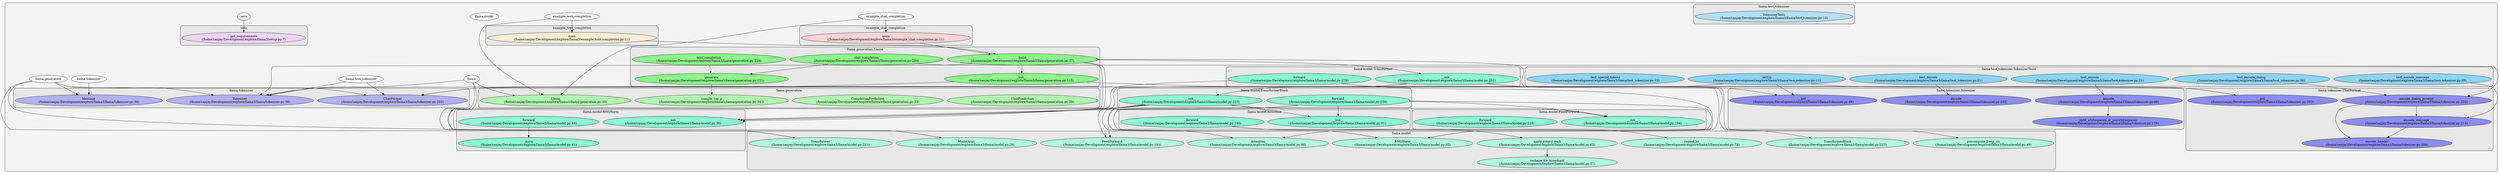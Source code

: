 digraph G {
    graph [rankdir=TB, clusterrank="local"];
    subgraph cluster_G {

        graph [style="filled,rounded", fillcolor="#80808018", label=""];
        example_chat_completion [label="example_chat_completion", style="filled", fillcolor="#ffffffb2", fontcolor="#000000", group="0"];
        example_text_completion [label="example_text_completion", style="filled", fillcolor="#ffffffb2", fontcolor="#000000", group="1"];
        llama [label="llama", style="filled", fillcolor="#ffffffb2", fontcolor="#000000", group="2"];
        llama__generation [label="llama.generation", style="filled", fillcolor="#ffffffb2", fontcolor="#000000", group="3"];
        llama__model [label="llama.model", style="filled", fillcolor="#ffffffb2", fontcolor="#000000", group="4"];
        llama__test_tokenizer [label="llama.test_tokenizer", style="filled", fillcolor="#ffffffb2", fontcolor="#000000", group="5"];
        llama__tokenizer [label="llama.tokenizer", style="filled", fillcolor="#ffffffb2", fontcolor="#000000", group="6"];
        setu [label="setu", style="filled", fillcolor="#ffffffb2", fontcolor="#000000", group="7"];
        subgraph cluster_example_chat_completion {

            graph [style="filled,rounded", fillcolor="#80808018", label="example_chat_completion"];
            example_chat_completion__main [label="main\n(/home/sanjay/Development/explore/llama3/example_chat_completion.py:11)", style="filled", fillcolor="#feccccb2", fontcolor="#000000", group="0"];
        }
        subgraph cluster_example_text_completion {

            graph [style="filled,rounded", fillcolor="#80808018", label="example_text_completion"];
            example_text_completion__main [label="main\n(/home/sanjay/Development/explore/llama3/example_text_completion.py:11)", style="filled", fillcolor="#feeeccb2", fontcolor="#000000", group="1"];
        }
        subgraph cluster_llama__generation {

            graph [style="filled,rounded", fillcolor="#80808018", label="llama.generation"];
            llama__generation__ChatPrediction [label="ChatPrediction\n(/home/sanjay/Development/explore/llama3/llama/generation.py:29)", style="filled", fillcolor="#99ff99b2", fontcolor="#000000", group="3"];
            llama__generation__CompletionPrediction [label="CompletionPrediction\n(/home/sanjay/Development/explore/llama3/llama/generation.py:23)", style="filled", fillcolor="#99ff99b2", fontcolor="#000000", group="3"];
            llama__generation__Llama [label="Llama\n(/home/sanjay/Development/explore/llama3/llama/generation.py:35)", style="filled", fillcolor="#99ff99b2", fontcolor="#000000", group="3"];
            llama__generation__Llama [label="Llama\n(/home/sanjay/Development/explore/llama3/llama/generation.py:35)", style="filled", fillcolor="#99ff99b2", fontcolor="#000000", group="3"];
            llama__generation__sample_top_p [label="sample_top_p\n(/home/sanjay/Development/explore/llama3/llama/generation.py:343)", style="filled", fillcolor="#99ff99b2", fontcolor="#000000", group="3"];
        }
        subgraph cluster_llama__generation__Llama {

            graph [style="filled,rounded", fillcolor="#80808018", label="llama.generation.Llama"];
            llama__generation__Llama____init__ [label="__init__\n(/home/sanjay/Development/explore/llama3/llama/generation.py:115)", style="filled", fillcolor="#65ff65b2", fontcolor="#000000", group="3"];
            llama__generation__Llama__build [label="build\n(/home/sanjay/Development/explore/llama3/llama/generation.py:37)", style="filled", fillcolor="#65ff65b2", fontcolor="#000000", group="3"];
            llama__generation__Llama__build [label="build\n(/home/sanjay/Development/explore/llama3/llama/generation.py:37)", style="filled", fillcolor="#65ff65b2", fontcolor="#000000", group="3"];
            llama__generation__Llama__chat_completion [label="chat_completion\n(/home/sanjay/Development/explore/llama3/llama/generation.py:280)", style="filled", fillcolor="#65ff65b2", fontcolor="#000000", group="3"];
            llama__generation__Llama__generate [label="generate\n(/home/sanjay/Development/explore/llama3/llama/generation.py:121)", style="filled", fillcolor="#65ff65b2", fontcolor="#000000", group="3"];
            llama__generation__Llama__text_completion [label="text_completion\n(/home/sanjay/Development/explore/llama3/llama/generation.py:229)", style="filled", fillcolor="#65ff65b2", fontcolor="#000000", group="3"];
        }
        subgraph cluster_llama__model {

            graph [style="filled,rounded", fillcolor="#80808018", label="llama.model"];
            llama__model__Attention [label="Attention\n(/home/sanjay/Development/explore/llama3/llama/model.py:90)", style="filled", fillcolor="#99ffddb2", fontcolor="#000000", group="4"];
            llama__model__FeedForward [label="FeedForward\n(/home/sanjay/Development/explore/llama3/llama/model.py:193)", style="filled", fillcolor="#99ffddb2", fontcolor="#000000", group="4"];
            llama__model__ModelArgs [label="ModelArgs\n(/home/sanjay/Development/explore/llama3/llama/model.py:20)", style="filled", fillcolor="#99ffddb2", fontcolor="#000000", group="4"];
            llama__model__RMSNorm [label="RMSNorm\n(/home/sanjay/Development/explore/llama3/llama/model.py:35)", style="filled", fillcolor="#99ffddb2", fontcolor="#000000", group="4"];
            llama__model__Transformer [label="Transformer\n(/home/sanjay/Development/explore/llama3/llama/model.py:251)", style="filled", fillcolor="#99ffddb2", fontcolor="#000000", group="4"];
            llama__model__TransformerBlock [label="TransformerBlock\n(/home/sanjay/Development/explore/llama3/llama/model.py:222)", style="filled", fillcolor="#99ffddb2", fontcolor="#000000", group="4"];
            llama__model__apply_rotary_emb [label="apply_rotary_emb\n(/home/sanjay/Development/explore/llama3/llama/model.py:65)", style="filled", fillcolor="#99ffddb2", fontcolor="#000000", group="4"];
            llama__model__precompute_freqs_cis [label="precompute_freqs_cis\n(/home/sanjay/Development/explore/llama3/llama/model.py:49)", style="filled", fillcolor="#99ffddb2", fontcolor="#000000", group="4"];
            llama__model__repeat_kv [label="repeat_kv\n(/home/sanjay/Development/explore/llama3/llama/model.py:78)", style="filled", fillcolor="#99ffddb2", fontcolor="#000000", group="4"];
            llama__model__reshape_for_broadcast [label="reshape_for_broadcast\n(/home/sanjay/Development/explore/llama3/llama/model.py:57)", style="filled", fillcolor="#99ffddb2", fontcolor="#000000", group="4"];
        }
        subgraph cluster_llama__model__Attention {

            graph [style="filled,rounded", fillcolor="#80808018", label="llama.model.Attention"];
            llama__model__Attention____init__ [label="__init__\n(/home/sanjay/Development/explore/llama3/llama/model.py:91)", style="filled", fillcolor="#65ffccb2", fontcolor="#000000", group="4"];
            llama__model__Attention__forward [label="forward\n(/home/sanjay/Development/explore/llama3/llama/model.py:146)", style="filled", fillcolor="#65ffccb2", fontcolor="#000000", group="4"];
        }
        subgraph cluster_llama__model__FeedForward {

            graph [style="filled,rounded", fillcolor="#80808018", label="llama.model.FeedForward"];
            llama__model__FeedForward____init__ [label="__init__\n(/home/sanjay/Development/explore/llama3/llama/model.py:194)", style="filled", fillcolor="#65ffccb2", fontcolor="#000000", group="4"];
            llama__model__FeedForward__forward [label="forward\n(/home/sanjay/Development/explore/llama3/llama/model.py:218)", style="filled", fillcolor="#65ffccb2", fontcolor="#000000", group="4"];
        }
        subgraph cluster_llama__model__RMSNorm {

            graph [style="filled,rounded", fillcolor="#80808018", label="llama.model.RMSNorm"];
            llama__model__RMSNorm____init__ [label="__init__\n(/home/sanjay/Development/explore/llama3/llama/model.py:36)", style="filled", fillcolor="#65ffccb2", fontcolor="#000000", group="4"];
            llama__model__RMSNorm___norm [label="_norm\n(/home/sanjay/Development/explore/llama3/llama/model.py:41)", style="filled", fillcolor="#65ffccb2", fontcolor="#000000", group="4"];
            llama__model__RMSNorm__forward [label="forward\n(/home/sanjay/Development/explore/llama3/llama/model.py:44)", style="filled", fillcolor="#65ffccb2", fontcolor="#000000", group="4"];
        }
        subgraph cluster_llama__model__Transformer {

            graph [style="filled,rounded", fillcolor="#80808018", label="llama.model.Transformer"];
            llama__model__Transformer____init__ [label="__init__\n(/home/sanjay/Development/explore/llama3/llama/model.py:252)", style="filled", fillcolor="#65ffccb2", fontcolor="#000000", group="4"];
            llama__model__Transformer__forward [label="forward\n(/home/sanjay/Development/explore/llama3/llama/model.py:278)", style="filled", fillcolor="#65ffccb2", fontcolor="#000000", group="4"];
        }
        subgraph cluster_llama__model__TransformerBlock {

            graph [style="filled,rounded", fillcolor="#80808018", label="llama.model.TransformerBlock"];
            llama__model__TransformerBlock____init__ [label="__init__\n(/home/sanjay/Development/explore/llama3/llama/model.py:223)", style="filled", fillcolor="#65ffccb2", fontcolor="#000000", group="4"];
            llama__model__TransformerBlock__forward [label="forward\n(/home/sanjay/Development/explore/llama3/llama/model.py:239)", style="filled", fillcolor="#65ffccb2", fontcolor="#000000", group="4"];
        }
        subgraph cluster_llama__test_tokenizer {

            graph [style="filled,rounded", fillcolor="#80808018", label="llama.test_tokenizer"];
            llama__test_tokenizer__TokenizerTests [label="TokenizerTests\n(/home/sanjay/Development/explore/llama3/llama/test_tokenizer.py:10)", style="filled", fillcolor="#99dcffb2", fontcolor="#000000", group="5"];
        }
        subgraph cluster_llama__test_tokenizer__TokenizerTests {

            graph [style="filled,rounded", fillcolor="#80808018", label="llama.test_tokenizer.TokenizerTests"];
            llama__test_tokenizer__TokenizerTests__setUp [label="setUp\n(/home/sanjay/Development/explore/llama3/llama/test_tokenizer.py:11)", style="filled", fillcolor="#65cbffb2", fontcolor="#000000", group="5"];
            llama__test_tokenizer__TokenizerTests__test_decode [label="test_decode\n(/home/sanjay/Development/explore/llama3/llama/test_tokenizer.py:31)", style="filled", fillcolor="#65cbffb2", fontcolor="#000000", group="5"];
            llama__test_tokenizer__TokenizerTests__test_encode [label="test_encode\n(/home/sanjay/Development/explore/llama3/llama/test_tokenizer.py:21)", style="filled", fillcolor="#65cbffb2", fontcolor="#000000", group="5"];
            llama__test_tokenizer__TokenizerTests__test_encode_dialog [label="test_encode_dialog\n(/home/sanjay/Development/explore/llama3/llama/test_tokenizer.py:56)", style="filled", fillcolor="#65cbffb2", fontcolor="#000000", group="5"];
            llama__test_tokenizer__TokenizerTests__test_encode_message [label="test_encode_message\n(/home/sanjay/Development/explore/llama3/llama/test_tokenizer.py:39)", style="filled", fillcolor="#65cbffb2", fontcolor="#000000", group="5"];
            llama__test_tokenizer__TokenizerTests__test_special_tokens [label="test_special_tokens\n(/home/sanjay/Development/explore/llama3/llama/test_tokenizer.py:15)", style="filled", fillcolor="#65cbffb2", fontcolor="#000000", group="5"];
        }
        subgraph cluster_llama__tokenizer {

            graph [style="filled,rounded", fillcolor="#80808018", label="llama.tokenizer"];
            llama__tokenizer__ChatFormat [label="ChatFormat\n(/home/sanjay/Development/explore/llama3/llama/tokenizer.py:202)", style="filled", fillcolor="#9999ffb2", fontcolor="#000000", group="6"];
            llama__tokenizer__Message [label="Message\n(/home/sanjay/Development/explore/llama3/llama/tokenizer.py:30)", style="filled", fillcolor="#9999ffb2", fontcolor="#000000", group="6"];
            llama__tokenizer__Tokenizer [label="Tokenizer\n(/home/sanjay/Development/explore/llama3/llama/tokenizer.py:38)", style="filled", fillcolor="#9999ffb2", fontcolor="#000000", group="6"];
        }
        subgraph cluster_llama__tokenizer__ChatFormat {

            graph [style="filled,rounded", fillcolor="#80808018", label="llama.tokenizer.ChatFormat"];
            llama__tokenizer__ChatFormat____init__ [label="__init__\n(/home/sanjay/Development/explore/llama3/llama/tokenizer.py:203)", style="filled", fillcolor="#6565ffb2", fontcolor="#000000", group="6"];
            llama__tokenizer__ChatFormat__encode_dialog_prompt [label="encode_dialog_prompt\n(/home/sanjay/Development/explore/llama3/llama/tokenizer.py:222)", style="filled", fillcolor="#6565ffb2", fontcolor="#000000", group="6"];
            llama__tokenizer__ChatFormat__encode_header [label="encode_header\n(/home/sanjay/Development/explore/llama3/llama/tokenizer.py:206)", style="filled", fillcolor="#6565ffb2", fontcolor="#000000", group="6"];
            llama__tokenizer__ChatFormat__encode_message [label="encode_message\n(/home/sanjay/Development/explore/llama3/llama/tokenizer.py:214)", style="filled", fillcolor="#6565ffb2", fontcolor="#000000", group="6"];
        }
        subgraph cluster_llama__tokenizer__Tokenizer {

            graph [style="filled,rounded", fillcolor="#80808018", label="llama.tokenizer.Tokenizer"];
            llama__tokenizer__Tokenizer____init__ [label="__init__\n(/home/sanjay/Development/explore/llama3/llama/tokenizer.py:49)", style="filled", fillcolor="#6565ffb2", fontcolor="#000000", group="6"];
            llama__tokenizer__Tokenizer___split_whitespaces_or_nonwhitespaces [label="_split_whitespaces_or_nonwhitespaces\n(/home/sanjay/Development/explore/llama3/llama/tokenizer.py:176)", style="filled", fillcolor="#6565ffb2", fontcolor="#000000", group="6"];
            llama__tokenizer__Tokenizer__decode [label="decode\n(/home/sanjay/Development/explore/llama3/llama/tokenizer.py:162)", style="filled", fillcolor="#6565ffb2", fontcolor="#000000", group="6"];
            llama__tokenizer__Tokenizer__encode [label="encode\n(/home/sanjay/Development/explore/llama3/llama/tokenizer.py:99)", style="filled", fillcolor="#6565ffb2", fontcolor="#000000", group="6"];
        }
        subgraph cluster_setu {

            graph [style="filled,rounded", fillcolor="#80808018", label="setu"];
            setu__get_requirements [label="get_requirements\n(/home/sanjay/Development/explore/llama3/setup.py:7)", style="filled", fillcolor="#eeccfeb2", fontcolor="#000000", group="7"];
        }
    }
        setu -> setu__get_requirements [style="solid",  color="#000000"];
        example_text_completion -> llama__generation__Llama [style="solid",  color="#000000"];
        example_text_completion -> example_text_completion__main [style="solid",  color="#000000"];
        example_text_completion__main -> llama__generation__Llama__build [style="solid",  color="#000000"];
        example_chat_completion -> llama__generation__Llama [style="solid",  color="#000000"];
        example_chat_completion -> example_chat_completion__main [style="solid",  color="#000000"];
        example_chat_completion__main -> llama__generation__Llama__build [style="solid",  color="#000000"];
        llama__model__RMSNorm__forward -> llama__model__RMSNorm___norm [style="solid",  color="#000000"];
        llama__model__apply_rotary_emb -> llama__model__reshape_for_broadcast [style="solid",  color="#000000"];
        llama__model__Attention__forward -> llama__model__repeat_kv [style="solid",  color="#000000"];
        llama__model__Attention__forward -> llama__model__apply_rotary_emb [style="solid",  color="#000000"];
        llama__model__TransformerBlock____init__ -> llama__model__RMSNorm [style="solid",  color="#000000"];
        llama__model__TransformerBlock____init__ -> llama__model__FeedForward [style="solid",  color="#000000"];
        llama__model__TransformerBlock____init__ -> llama__model__Attention [style="solid",  color="#000000"];
        llama__model__TransformerBlock____init__ -> llama__model__FeedForward____init__ [style="solid",  color="#000000"];
        llama__model__TransformerBlock____init__ -> llama__model__RMSNorm____init__ [style="solid",  color="#000000"];
        llama__model__TransformerBlock____init__ -> llama__model__Attention____init__ [style="solid",  color="#000000"];
        llama__model__TransformerBlock__forward -> llama__model__RMSNorm [style="solid",  color="#000000"];
        llama__model__TransformerBlock__forward -> llama__model__FeedForward [style="solid",  color="#000000"];
        llama__model__TransformerBlock__forward -> llama__model__Attention [style="solid",  color="#000000"];
        llama__model__TransformerBlock__forward -> llama__model__RMSNorm____init__ [style="solid",  color="#000000"];
        llama__model__TransformerBlock__forward -> llama__model__FeedForward____init__ [style="solid",  color="#000000"];
        llama__model__TransformerBlock__forward -> llama__model__Attention____init__ [style="solid",  color="#000000"];
        llama__model__Transformer____init__ -> llama__model__RMSNorm____init__ [style="solid",  color="#000000"];
        llama__model__Transformer____init__ -> llama__model__precompute_freqs_cis [style="solid",  color="#000000"];
        llama__model__Transformer____init__ -> llama__model__RMSNorm [style="solid",  color="#000000"];
        llama__model__Transformer____init__ -> llama__model__TransformerBlock____init__ [style="solid",  color="#000000"];
        llama__model__Transformer____init__ -> llama__model__TransformerBlock [style="solid",  color="#000000"];
        llama__model__Transformer__forward -> llama__model__RMSNorm____init__ [style="solid",  color="#000000"];
        llama__model__Transformer__forward -> llama__model__RMSNorm [style="solid",  color="#000000"];
        llama__test_tokenizer -> llama__tokenizer__ChatFormat [style="solid",  color="#000000"];
        llama__test_tokenizer -> llama__tokenizer__Tokenizer [style="solid",  color="#000000"];
        llama__test_tokenizer__TokenizerTests__setUp -> llama__tokenizer__Tokenizer____init__ [style="solid",  color="#000000"];
        llama__test_tokenizer__TokenizerTests__setUp -> llama__tokenizer__ChatFormat____init__ [style="solid",  color="#000000"];
        llama__test_tokenizer__TokenizerTests__setUp -> llama__tokenizer__ChatFormat [style="solid",  color="#000000"];
        llama__test_tokenizer__TokenizerTests__setUp -> llama__tokenizer__Tokenizer [style="solid",  color="#000000"];
        llama__test_tokenizer__TokenizerTests__test_encode -> llama__tokenizer__Tokenizer__encode [style="solid",  color="#000000"];
        llama__test_tokenizer__TokenizerTests__test_decode -> llama__tokenizer__Tokenizer__decode [style="solid",  color="#000000"];
        llama__test_tokenizer__TokenizerTests__test_encode_message -> llama__tokenizer__ChatFormat__encode_message [style="solid",  color="#000000"];
        llama__test_tokenizer__TokenizerTests__test_encode_dialog -> llama__tokenizer__ChatFormat__encode_dialog_prompt [style="solid",  color="#000000"];
        llama -> llama__model__ModelArgs [style="solid",  color="#000000"];
        llama -> llama__generation__Llama [style="solid",  color="#000000"];
        llama -> llama__tokenizer__Tokenizer [style="solid",  color="#000000"];
        llama -> llama__model__Transformer [style="solid",  color="#000000"];
        llama__generation -> llama__tokenizer__ChatFormat [style="solid",  color="#000000"];
        llama__generation -> llama__tokenizer__Tokenizer [style="solid",  color="#000000"];
        llama__generation -> llama__model__Transformer [style="solid",  color="#000000"];
        llama__generation -> llama__model__ModelArgs [style="solid",  color="#000000"];
        llama__generation -> llama__tokenizer__Message [style="solid",  color="#000000"];
        llama__generation__Llama__build -> llama__tokenizer__Tokenizer____init__ [style="solid",  color="#000000"];
        llama__generation__Llama__build -> llama__generation__Llama____init__ [style="solid",  color="#000000"];
        llama__generation__Llama__build -> llama__model__ModelArgs [style="solid",  color="#000000"];
        llama__generation__Llama__build -> llama__tokenizer__Tokenizer [style="solid",  color="#000000"];
        llama__generation__Llama__build -> llama__model__Transformer [style="solid",  color="#000000"];
        llama__generation__Llama__build -> llama__model__Transformer____init__ [style="solid",  color="#000000"];
        llama__generation__Llama____init__ -> llama__tokenizer__ChatFormat____init__ [style="solid",  color="#000000"];
        llama__generation__Llama____init__ -> llama__tokenizer__ChatFormat [style="solid",  color="#000000"];
        llama__generation__Llama__generate -> llama__generation__sample_top_p [style="solid",  color="#000000"];
        llama__generation__Llama__text_completion -> llama__generation__Llama__generate [style="solid",  color="#000000"];
        llama__generation__Llama__chat_completion -> llama__tokenizer__ChatFormat__encode_dialog_prompt [style="solid",  color="#000000"];
        llama__generation__Llama__chat_completion -> llama__generation__Llama__generate [style="solid",  color="#000000"];
        llama__tokenizer -> llama__tokenizer__Message [style="solid",  color="#000000"];
        llama__tokenizer__Tokenizer__encode -> llama__tokenizer__Tokenizer___split_whitespaces_or_nonwhitespaces [style="solid",  color="#000000"];
        llama__tokenizer__ChatFormat__encode_message -> llama__tokenizer__ChatFormat__encode_header [style="solid",  color="#000000"];
        llama__tokenizer__ChatFormat__encode_dialog_prompt -> llama__tokenizer__ChatFormat__encode_header [style="solid",  color="#000000"];
        llama__tokenizer__ChatFormat__encode_dialog_prompt -> llama__tokenizer__ChatFormat__encode_message [style="solid",  color="#000000"];
    }

